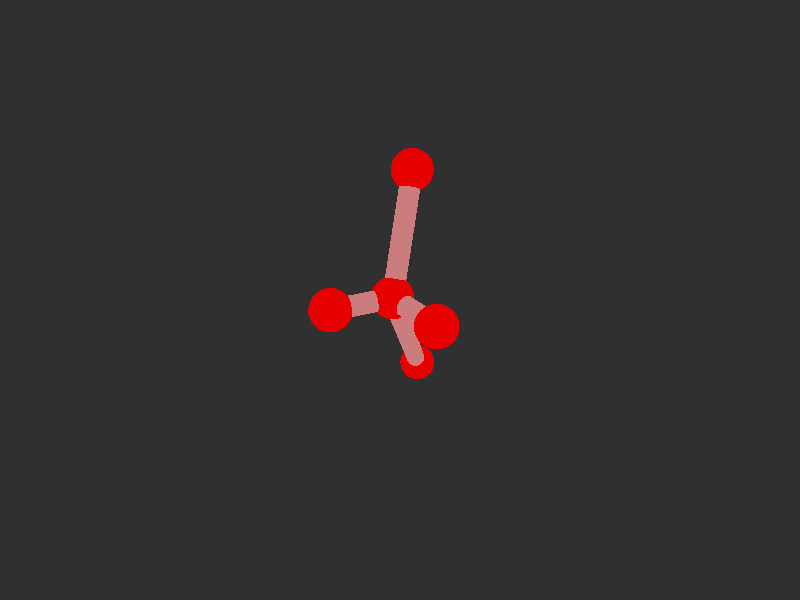 #version 3.7; 
    global_settings { assumed_gamma 1.0 }
    

    camera {
    location  <20, 20, 20>
    right     x*image_width/image_height
    look_at   <0, 0, 0>
    angle 58
    }

    background { color rgb<1,1,1>*0.03 }


    light_source { <-20, 30, -25> color red 0.6 green 0.6 blue 0.6 }
    light_source { < 20, 30, -25> color red 0.6 green 0.6 blue 0.6 }
    
    #declare m = 1;
    union {

    union {
    sphere { m*<0.8381241798883223,0.7236136340219552,0.36142257822828694>, 1 }        
    sphere {  m*<1.081390377919454,0.7864529816404169,3.350880313760034>, 1 }
    sphere {  m*<3.5746375669819903,0.7864529816404167,-0.8664018947305823>, 1 }
    sphere {  m*<-2.3147558454627957,5.523784273689943,-1.502755973705402>, 1}
    sphere { m*<-3.8729734173190704,-7.64544156727811,-2.4234124717864978>, 1 }    

        pigment { color rgb<0.8,0,0>  }
    finish { ambient 0.1 diffuse 0.7 phong 1 }
    }    
    union {
    cylinder { m*<1.081390377919454,0.7864529816404169,3.350880313760034>, <0.8381241798883223,0.7236136340219552,0.36142257822828694>, 0.5 }
    cylinder { m*<3.5746375669819903,0.7864529816404167,-0.8664018947305823>, <0.8381241798883223,0.7236136340219552,0.36142257822828694>, 0.5}
    cylinder { m*<-2.3147558454627957,5.523784273689943,-1.502755973705402>, <0.8381241798883223,0.7236136340219552,0.36142257822828694>, 0.5 }
    cylinder {  m*<-3.8729734173190704,-7.64544156727811,-2.4234124717864978>, <0.8381241798883223,0.7236136340219552,0.36142257822828694>, 0.5}

    pigment { color rgb<0.6,.2,.2>  }
    finish { ambient 0.1 diffuse 0.7 phong 1 }    
    }
    
    // rotate <0, 0, 0>
    }
    #version 3.7; 
    global_settings { assumed_gamma 1.0 }
    

    camera {
    location  <20, 20, 20>
    right     x*image_width/image_height
    look_at   <0, 0, 0>
    angle 58
    }

    background { color rgb<1,1,1>*0.03 }


    light_source { <-20, 30, -25> color red 0.6 green 0.6 blue 0.6 }
    light_source { < 20, 30, -25> color red 0.6 green 0.6 blue 0.6 }
    
    #declare m = 1;
    union {

    union {
    sphere { m*<0.8381241798883223,0.7236136340219552,0.36142257822828694>, 1 }        
    sphere {  m*<1.081390377919454,0.7864529816404169,3.350880313760034>, 1 }
    sphere {  m*<3.5746375669819903,0.7864529816404167,-0.8664018947305823>, 1 }
    sphere {  m*<-2.3147558454627957,5.523784273689943,-1.502755973705402>, 1}
    sphere { m*<-3.8729734173190704,-7.64544156727811,-2.4234124717864978>, 1 }    

        pigment { color rgb<0.8,0,0>  }
    finish { ambient 0.1 diffuse 0.7 phong 1 }
    }    
    union {
    cylinder { m*<1.081390377919454,0.7864529816404169,3.350880313760034>, <0.8381241798883223,0.7236136340219552,0.36142257822828694>, 0.5 }
    cylinder { m*<3.5746375669819903,0.7864529816404167,-0.8664018947305823>, <0.8381241798883223,0.7236136340219552,0.36142257822828694>, 0.5}
    cylinder { m*<-2.3147558454627957,5.523784273689943,-1.502755973705402>, <0.8381241798883223,0.7236136340219552,0.36142257822828694>, 0.5 }
    cylinder {  m*<-3.8729734173190704,-7.64544156727811,-2.4234124717864978>, <0.8381241798883223,0.7236136340219552,0.36142257822828694>, 0.5}

    pigment { color rgb<0.6,.2,.2>  }
    finish { ambient 0.1 diffuse 0.7 phong 1 }    
    }
    
    // rotate <0, 0, 0>
    }
    